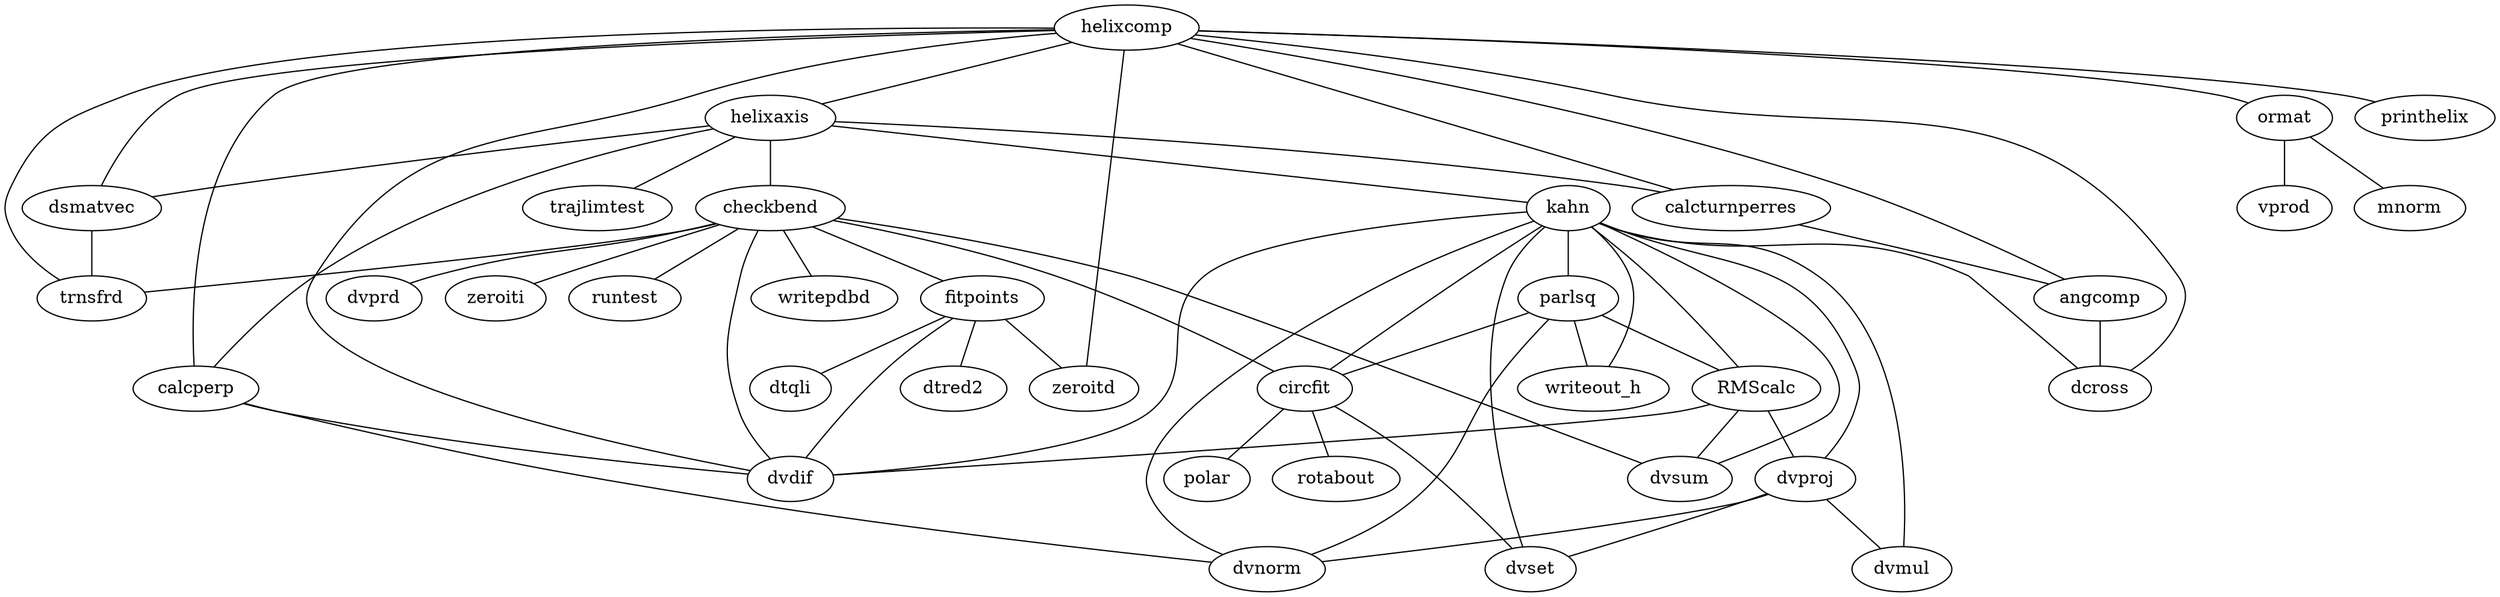 strict graph helixcomp { 
helixcomp--helixaxis--dsmatvec--trnsfrd
helixcomp--helixaxis--kahn--dvset
helixcomp--helixaxis--kahn--dvdif
helixcomp--helixaxis--kahn--dvnorm
helixcomp--helixaxis--kahn--dvsum
helixcomp--helixaxis--kahn--dcross
helixcomp--helixaxis--kahn--dvmul
helixcomp--helixaxis--kahn--parlsq--circfit--dvset
helixcomp--helixaxis--kahn--parlsq--circfit--polar
helixcomp--helixaxis--kahn--parlsq--circfit--rotabout
helixcomp--helixaxis--kahn--parlsq--dvnorm
helixcomp--helixaxis--kahn--parlsq--RMScalc--dvdif
helixcomp--helixaxis--kahn--parlsq--RMScalc--dvproj--dvset
helixcomp--helixaxis--kahn--parlsq--RMScalc--dvproj--dvnorm
helixcomp--helixaxis--kahn--parlsq--RMScalc--dvproj--dvmul
helixcomp--helixaxis--kahn--parlsq--RMScalc--dvsum
helixcomp--helixaxis--kahn--parlsq--writeout_h
helixcomp--helixaxis--kahn--circfit--dvset
helixcomp--helixaxis--kahn--circfit--polar
helixcomp--helixaxis--kahn--circfit--rotabout
helixcomp--helixaxis--kahn--dvproj--dvset
helixcomp--helixaxis--kahn--dvproj--dvnorm
helixcomp--helixaxis--kahn--dvproj--dvmul
helixcomp--helixaxis--kahn--RMScalc--dvdif
helixcomp--helixaxis--kahn--RMScalc--dvproj--dvset
helixcomp--helixaxis--kahn--RMScalc--dvproj--dvnorm
helixcomp--helixaxis--kahn--RMScalc--dvproj--dvmul
helixcomp--helixaxis--kahn--RMScalc--dvsum
helixcomp--helixaxis--kahn--writeout_h
helixcomp--helixaxis--calcperp--dvdif
helixcomp--helixaxis--calcperp--dvnorm
helixcomp--helixaxis--checkbend--fitpoints--zeroitd
helixcomp--helixaxis--checkbend--fitpoints--dtred2
helixcomp--helixaxis--checkbend--fitpoints--dtqli
helixcomp--helixaxis--checkbend--fitpoints--dvdif
helixcomp--helixaxis--checkbend--writepdbd
helixcomp--helixaxis--checkbend--dvsum
helixcomp--helixaxis--checkbend--circfit--dvset
helixcomp--helixaxis--checkbend--circfit--polar
helixcomp--helixaxis--checkbend--circfit--rotabout
helixcomp--helixaxis--checkbend--dvdif
helixcomp--helixaxis--checkbend--dvprd
helixcomp--helixaxis--checkbend--trnsfrd
helixcomp--helixaxis--checkbend--zeroiti
helixcomp--helixaxis--checkbend--runtest
helixcomp--helixaxis--calcturnperres--angcomp--dcross
helixcomp--helixaxis--trajlimtest
helixcomp--trnsfrd
helixcomp--dvdif
helixcomp--zeroitd
helixcomp--dcross
helixcomp--ormat--vprod
helixcomp--ormat--mnorm
helixcomp--dsmatvec--trnsfrd
helixcomp--calcperp--dvdif
helixcomp--calcperp--dvnorm
helixcomp--angcomp--dcross
helixcomp--calcturnperres--angcomp--dcross
helixcomp--printhelix
} 
